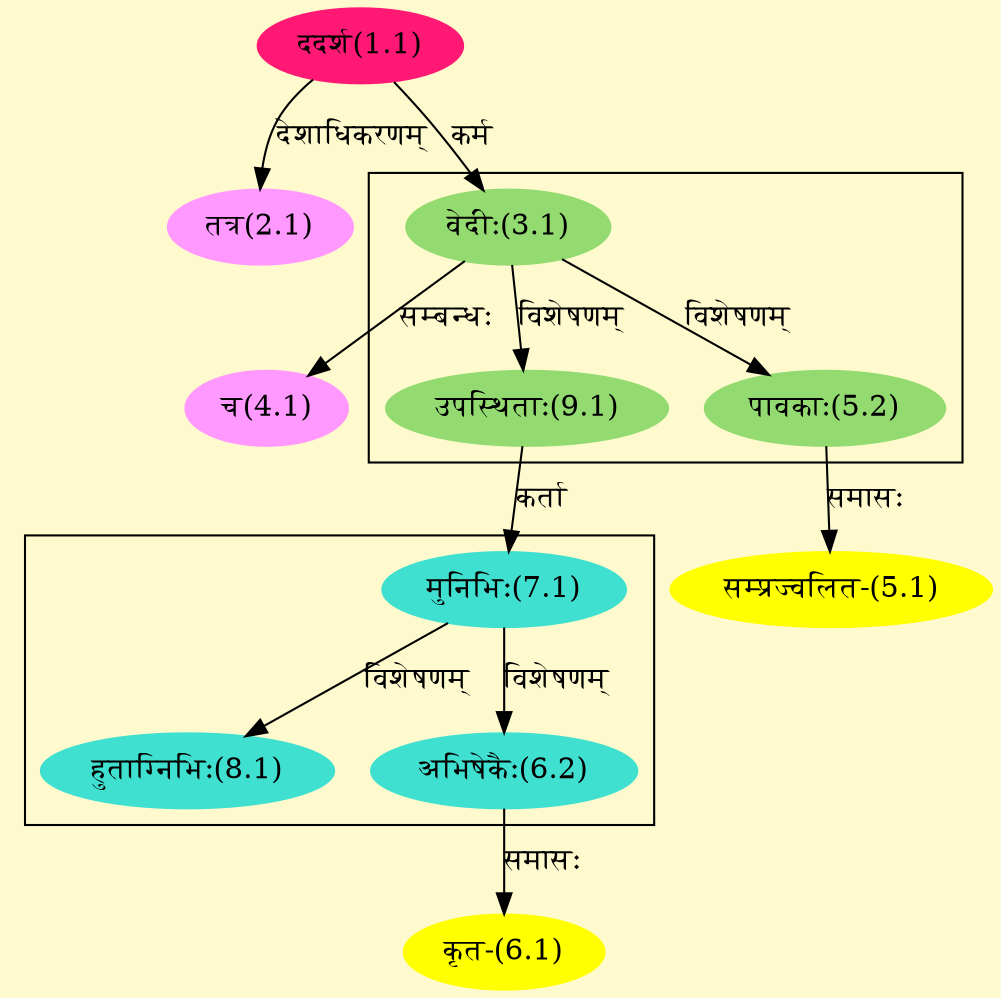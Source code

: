 digraph G{
rankdir=BT;
 compound=true;
 bgcolor="lemonchiffon1";

subgraph cluster_1{
Node5_2 [style=filled, color="#93DB70" label = "पावकाः(5.2)"]
Node3_1 [style=filled, color="#93DB70" label = "वेदीः(3.1)"]
Node9_1 [style=filled, color="#93DB70" label = "उपस्थिताः(9.1)"]

}

subgraph cluster_2{
Node6_2 [style=filled, color="#40E0D0" label = "अभिषेकैः(6.2)"]
Node7_1 [style=filled, color="#40E0D0" label = "मुनिभिः(7.1)"]
Node8_1 [style=filled, color="#40E0D0" label = "हुताग्निभिः(8.1)"]

}
Node1_1 [style=filled, color="#FF1975" label = "ददर्श(1.1)"]
Node [style=filled, color="" label = "()"]
Node2_1 [style=filled, color="#FF99FF" label = "तत्र(2.1)"]
Node3_1 [style=filled, color="#93DB70" label = "वेदीः(3.1)"]
Node4_1 [style=filled, color="#FF99FF" label = "च(4.1)"]
Node5_1 [style=filled, color="#FFFF00" label = "सम्प्रज्वलित-(5.1)"]
Node5_2 [style=filled, color="#93DB70" label = "पावकाः(5.2)"]
Node6_1 [style=filled, color="#FFFF00" label = "कृत-(6.1)"]
Node6_2 [style=filled, color="#40E0D0" label = "अभिषेकैः(6.2)"]
Node7_1 [style=filled, color="#40E0D0" label = "मुनिभिः(7.1)"]
Node9_1 [style=filled, color="#93DB70" label = "उपस्थिताः(9.1)"]
/* Start of Relations section */

Node2_1 -> Node1_1 [  label="देशाधिकरणम्"  dir="back" ]
Node3_1 -> Node1_1 [  label="कर्म"  dir="back" ]
Node4_1 -> Node3_1 [  label="सम्बन्धः"  dir="back" ]
Node5_1 -> Node5_2 [  label="समासः"  dir="back" ]
Node5_2 -> Node3_1 [  label="विशेषणम्"  dir="back" ]
Node6_1 -> Node6_2 [  label="समासः"  dir="back" ]
Node6_2 -> Node7_1 [  label="विशेषणम्"  dir="back" ]
Node7_1 -> Node9_1 [  label="कर्ता"  dir="back" ]
Node8_1 -> Node7_1 [  label="विशेषणम्"  dir="back" ]
Node9_1 -> Node3_1 [  label="विशेषणम्"  dir="back" ]
}
